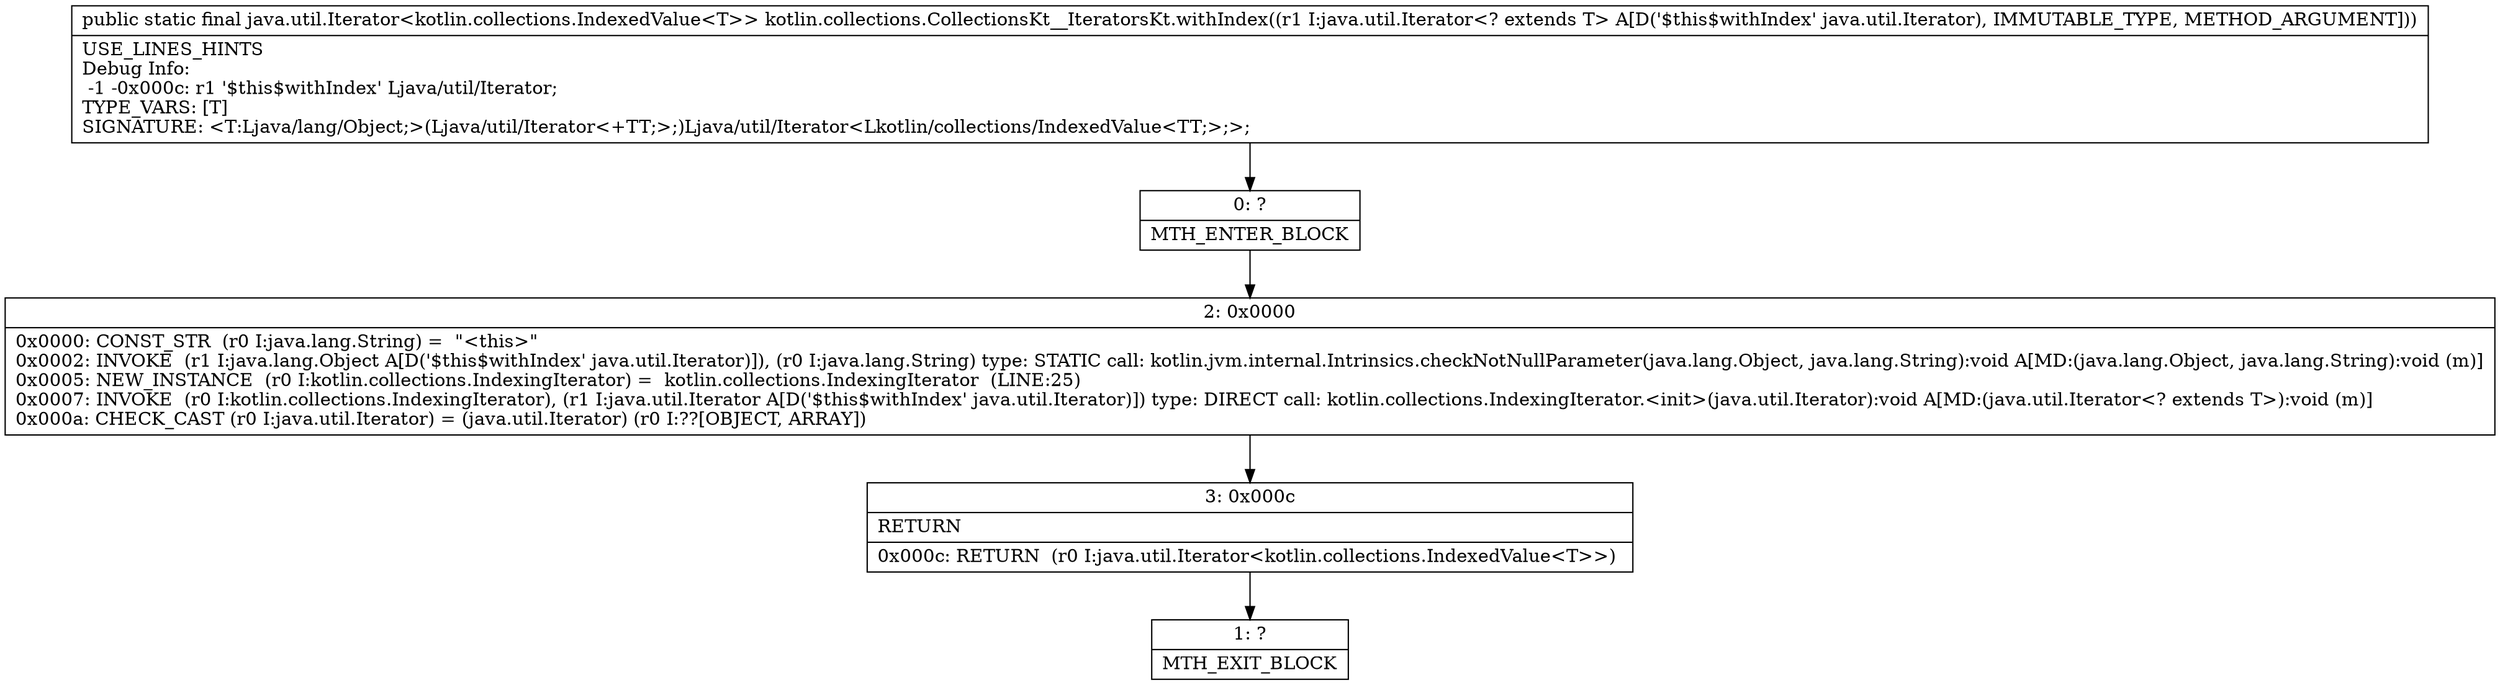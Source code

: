 digraph "CFG forkotlin.collections.CollectionsKt__IteratorsKt.withIndex(Ljava\/util\/Iterator;)Ljava\/util\/Iterator;" {
Node_0 [shape=record,label="{0\:\ ?|MTH_ENTER_BLOCK\l}"];
Node_2 [shape=record,label="{2\:\ 0x0000|0x0000: CONST_STR  (r0 I:java.lang.String) =  \"\<this\>\" \l0x0002: INVOKE  (r1 I:java.lang.Object A[D('$this$withIndex' java.util.Iterator)]), (r0 I:java.lang.String) type: STATIC call: kotlin.jvm.internal.Intrinsics.checkNotNullParameter(java.lang.Object, java.lang.String):void A[MD:(java.lang.Object, java.lang.String):void (m)]\l0x0005: NEW_INSTANCE  (r0 I:kotlin.collections.IndexingIterator) =  kotlin.collections.IndexingIterator  (LINE:25)\l0x0007: INVOKE  (r0 I:kotlin.collections.IndexingIterator), (r1 I:java.util.Iterator A[D('$this$withIndex' java.util.Iterator)]) type: DIRECT call: kotlin.collections.IndexingIterator.\<init\>(java.util.Iterator):void A[MD:(java.util.Iterator\<? extends T\>):void (m)]\l0x000a: CHECK_CAST (r0 I:java.util.Iterator) = (java.util.Iterator) (r0 I:??[OBJECT, ARRAY]) \l}"];
Node_3 [shape=record,label="{3\:\ 0x000c|RETURN\l|0x000c: RETURN  (r0 I:java.util.Iterator\<kotlin.collections.IndexedValue\<T\>\>) \l}"];
Node_1 [shape=record,label="{1\:\ ?|MTH_EXIT_BLOCK\l}"];
MethodNode[shape=record,label="{public static final java.util.Iterator\<kotlin.collections.IndexedValue\<T\>\> kotlin.collections.CollectionsKt__IteratorsKt.withIndex((r1 I:java.util.Iterator\<? extends T\> A[D('$this$withIndex' java.util.Iterator), IMMUTABLE_TYPE, METHOD_ARGUMENT]))  | USE_LINES_HINTS\lDebug Info:\l  \-1 \-0x000c: r1 '$this$withIndex' Ljava\/util\/Iterator;\lTYPE_VARS: [T]\lSIGNATURE: \<T:Ljava\/lang\/Object;\>(Ljava\/util\/Iterator\<+TT;\>;)Ljava\/util\/Iterator\<Lkotlin\/collections\/IndexedValue\<TT;\>;\>;\l}"];
MethodNode -> Node_0;Node_0 -> Node_2;
Node_2 -> Node_3;
Node_3 -> Node_1;
}

